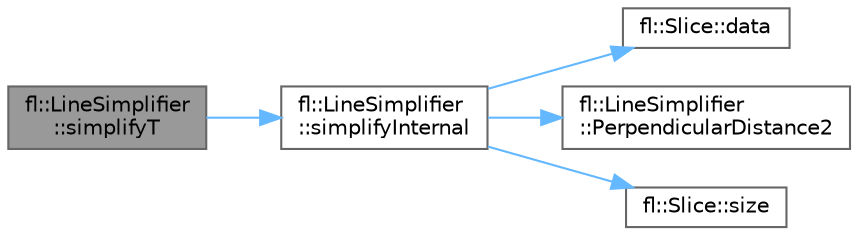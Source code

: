digraph "fl::LineSimplifier::simplifyT"
{
 // INTERACTIVE_SVG=YES
 // LATEX_PDF_SIZE
  bgcolor="transparent";
  edge [fontname=Helvetica,fontsize=10,labelfontname=Helvetica,labelfontsize=10];
  node [fontname=Helvetica,fontsize=10,shape=box,height=0.2,width=0.4];
  rankdir="LR";
  Node1 [id="Node000001",label="fl::LineSimplifier\l::simplifyT",height=0.2,width=0.4,color="gray40", fillcolor="grey60", style="filled", fontcolor="black",tooltip=" "];
  Node1 -> Node2 [id="edge1_Node000001_Node000002",color="steelblue1",style="solid",tooltip=" "];
  Node2 [id="Node000002",label="fl::LineSimplifier\l::simplifyInternal",height=0.2,width=0.4,color="grey40", fillcolor="white", style="filled",URL="$dc/d4a/classfl_1_1_line_simplifier_a64f1c9e03f55225bcffbe6209dc1cda6.html#a64f1c9e03f55225bcffbe6209dc1cda6",tooltip=" "];
  Node2 -> Node3 [id="edge2_Node000002_Node000003",color="steelblue1",style="solid",tooltip=" "];
  Node3 [id="Node000003",label="fl::Slice::data",height=0.2,width=0.4,color="grey40", fillcolor="white", style="filled",URL="$d8/de4/classfl_1_1_slice_ab1d9efdc701eec91c7b89910cab46afe.html#ab1d9efdc701eec91c7b89910cab46afe",tooltip=" "];
  Node2 -> Node4 [id="edge3_Node000002_Node000004",color="steelblue1",style="solid",tooltip=" "];
  Node4 [id="Node000004",label="fl::LineSimplifier\l::PerpendicularDistance2",height=0.2,width=0.4,color="grey40", fillcolor="white", style="filled",URL="$dc/d4a/classfl_1_1_line_simplifier_a4e22268eafeb2709d9c44bf24ad11069.html#a4e22268eafeb2709d9c44bf24ad11069",tooltip=" "];
  Node2 -> Node5 [id="edge4_Node000002_Node000005",color="steelblue1",style="solid",tooltip=" "];
  Node5 [id="Node000005",label="fl::Slice::size",height=0.2,width=0.4,color="grey40", fillcolor="white", style="filled",URL="$d8/de4/classfl_1_1_slice_abe7b0c2539b61d18d30ee571680d5a91.html#abe7b0c2539b61d18d30ee571680d5a91",tooltip=" "];
}
